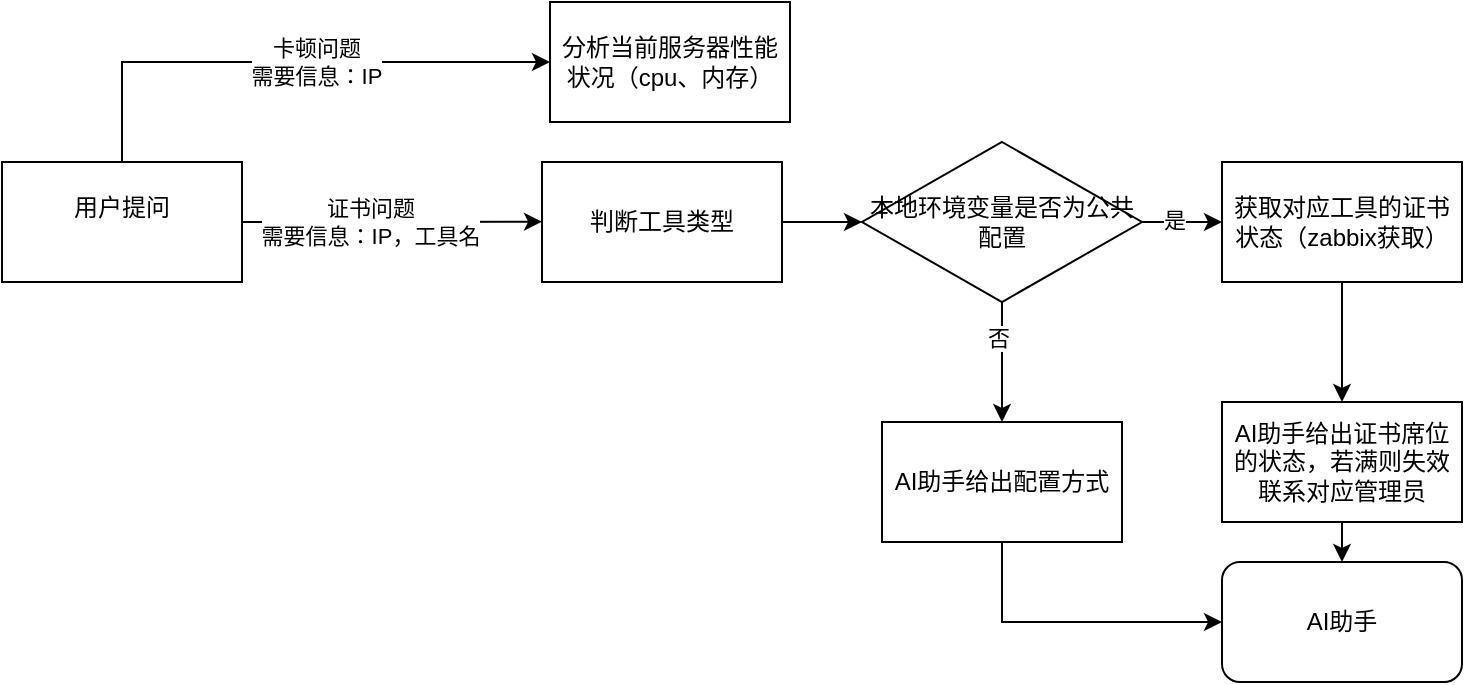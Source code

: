 <mxfile version="26.2.14">
  <diagram name="第 1 页" id="_3apzQWNts1fiMa5BOEU">
    <mxGraphModel dx="878" dy="382" grid="1" gridSize="10" guides="1" tooltips="1" connect="1" arrows="1" fold="1" page="1" pageScale="1" pageWidth="827" pageHeight="1169" math="0" shadow="0">
      <root>
        <mxCell id="0" />
        <mxCell id="1" parent="0" />
        <mxCell id="du3ij_6MLwKsIhkfcnGm-9" style="edgeStyle=orthogonalEdgeStyle;rounded=0;orthogonalLoop=1;jettySize=auto;html=1;exitX=0.5;exitY=0;exitDx=0;exitDy=0;entryX=0;entryY=0.5;entryDx=0;entryDy=0;" edge="1" parent="1" source="du3ij_6MLwKsIhkfcnGm-1" target="du3ij_6MLwKsIhkfcnGm-5">
          <mxGeometry relative="1" as="geometry" />
        </mxCell>
        <mxCell id="du3ij_6MLwKsIhkfcnGm-10" value="卡顿问题&lt;div&gt;需要信息：IP&lt;/div&gt;" style="edgeLabel;html=1;align=center;verticalAlign=middle;resizable=0;points=[];" vertex="1" connectable="0" parent="du3ij_6MLwKsIhkfcnGm-9">
          <mxGeometry x="0.112" relative="1" as="geometry">
            <mxPoint as="offset" />
          </mxGeometry>
        </mxCell>
        <mxCell id="du3ij_6MLwKsIhkfcnGm-14" style="edgeStyle=orthogonalEdgeStyle;rounded=0;orthogonalLoop=1;jettySize=auto;html=1;exitX=1;exitY=0.5;exitDx=0;exitDy=0;" edge="1" parent="1" source="du3ij_6MLwKsIhkfcnGm-1">
          <mxGeometry relative="1" as="geometry">
            <mxPoint x="290" y="149.81" as="targetPoint" />
          </mxGeometry>
        </mxCell>
        <mxCell id="du3ij_6MLwKsIhkfcnGm-15" value="证书问题&lt;div&gt;需要信息：IP，工具名&lt;/div&gt;" style="edgeLabel;html=1;align=center;verticalAlign=middle;resizable=0;points=[];" vertex="1" connectable="0" parent="du3ij_6MLwKsIhkfcnGm-14">
          <mxGeometry x="-0.152" relative="1" as="geometry">
            <mxPoint as="offset" />
          </mxGeometry>
        </mxCell>
        <mxCell id="du3ij_6MLwKsIhkfcnGm-1" value="用户提问&lt;div&gt;&lt;br&gt;&lt;/div&gt;" style="rounded=0;whiteSpace=wrap;html=1;" vertex="1" parent="1">
          <mxGeometry x="20" y="120" width="120" height="60" as="geometry" />
        </mxCell>
        <mxCell id="du3ij_6MLwKsIhkfcnGm-5" value="分析当前服务器性能状况（cpu、内存）" style="rounded=0;whiteSpace=wrap;html=1;" vertex="1" parent="1">
          <mxGeometry x="294" y="40" width="120" height="60" as="geometry" />
        </mxCell>
        <mxCell id="du3ij_6MLwKsIhkfcnGm-35" style="edgeStyle=orthogonalEdgeStyle;rounded=0;orthogonalLoop=1;jettySize=auto;html=1;exitX=1;exitY=0.5;exitDx=0;exitDy=0;entryX=0;entryY=0.5;entryDx=0;entryDy=0;" edge="1" parent="1" source="du3ij_6MLwKsIhkfcnGm-12" target="du3ij_6MLwKsIhkfcnGm-30">
          <mxGeometry relative="1" as="geometry" />
        </mxCell>
        <mxCell id="du3ij_6MLwKsIhkfcnGm-12" value="判断工具类型" style="rounded=0;whiteSpace=wrap;html=1;" vertex="1" parent="1">
          <mxGeometry x="290" y="120" width="120" height="60" as="geometry" />
        </mxCell>
        <mxCell id="du3ij_6MLwKsIhkfcnGm-24" style="edgeStyle=orthogonalEdgeStyle;rounded=0;orthogonalLoop=1;jettySize=auto;html=1;exitX=0.5;exitY=1;exitDx=0;exitDy=0;entryX=0.5;entryY=0;entryDx=0;entryDy=0;" edge="1" parent="1" source="du3ij_6MLwKsIhkfcnGm-30" target="du3ij_6MLwKsIhkfcnGm-22">
          <mxGeometry relative="1" as="geometry">
            <mxPoint x="540" y="170" as="sourcePoint" />
          </mxGeometry>
        </mxCell>
        <mxCell id="du3ij_6MLwKsIhkfcnGm-34" value="否" style="edgeLabel;html=1;align=center;verticalAlign=middle;resizable=0;points=[];" vertex="1" connectable="0" parent="du3ij_6MLwKsIhkfcnGm-24">
          <mxGeometry x="-0.405" y="-2" relative="1" as="geometry">
            <mxPoint as="offset" />
          </mxGeometry>
        </mxCell>
        <mxCell id="du3ij_6MLwKsIhkfcnGm-27" style="edgeStyle=orthogonalEdgeStyle;rounded=0;orthogonalLoop=1;jettySize=auto;html=1;exitX=0.5;exitY=1;exitDx=0;exitDy=0;entryX=0.5;entryY=0;entryDx=0;entryDy=0;" edge="1" parent="1" source="du3ij_6MLwKsIhkfcnGm-17" target="du3ij_6MLwKsIhkfcnGm-26">
          <mxGeometry relative="1" as="geometry" />
        </mxCell>
        <mxCell id="du3ij_6MLwKsIhkfcnGm-17" value="获取对应工具的证书状态（zabbix获取）" style="rounded=0;whiteSpace=wrap;html=1;" vertex="1" parent="1">
          <mxGeometry x="630" y="120" width="120" height="60" as="geometry" />
        </mxCell>
        <mxCell id="du3ij_6MLwKsIhkfcnGm-28" style="edgeStyle=orthogonalEdgeStyle;rounded=0;orthogonalLoop=1;jettySize=auto;html=1;exitX=0.5;exitY=1;exitDx=0;exitDy=0;entryX=0;entryY=0.5;entryDx=0;entryDy=0;" edge="1" parent="1" source="du3ij_6MLwKsIhkfcnGm-22" target="du3ij_6MLwKsIhkfcnGm-25">
          <mxGeometry relative="1" as="geometry" />
        </mxCell>
        <mxCell id="du3ij_6MLwKsIhkfcnGm-22" value="AI助手给出配置方式" style="rounded=0;whiteSpace=wrap;html=1;" vertex="1" parent="1">
          <mxGeometry x="460" y="250" width="120" height="60" as="geometry" />
        </mxCell>
        <mxCell id="du3ij_6MLwKsIhkfcnGm-25" value="AI助手" style="rounded=1;whiteSpace=wrap;html=1;" vertex="1" parent="1">
          <mxGeometry x="630" y="320" width="120" height="60" as="geometry" />
        </mxCell>
        <mxCell id="du3ij_6MLwKsIhkfcnGm-29" style="edgeStyle=orthogonalEdgeStyle;rounded=0;orthogonalLoop=1;jettySize=auto;html=1;exitX=0.5;exitY=1;exitDx=0;exitDy=0;entryX=0.5;entryY=0;entryDx=0;entryDy=0;" edge="1" parent="1" source="du3ij_6MLwKsIhkfcnGm-26" target="du3ij_6MLwKsIhkfcnGm-25">
          <mxGeometry relative="1" as="geometry" />
        </mxCell>
        <mxCell id="du3ij_6MLwKsIhkfcnGm-26" value="AI助手给出证书席位的状态，若满则失效联系对应管理员" style="rounded=0;whiteSpace=wrap;html=1;" vertex="1" parent="1">
          <mxGeometry x="630" y="240" width="120" height="60" as="geometry" />
        </mxCell>
        <mxCell id="du3ij_6MLwKsIhkfcnGm-32" style="edgeStyle=orthogonalEdgeStyle;rounded=0;orthogonalLoop=1;jettySize=auto;html=1;exitX=1;exitY=0.5;exitDx=0;exitDy=0;entryX=0;entryY=0.5;entryDx=0;entryDy=0;" edge="1" parent="1" source="du3ij_6MLwKsIhkfcnGm-30" target="du3ij_6MLwKsIhkfcnGm-17">
          <mxGeometry relative="1" as="geometry" />
        </mxCell>
        <mxCell id="du3ij_6MLwKsIhkfcnGm-33" value="是" style="edgeLabel;html=1;align=center;verticalAlign=middle;resizable=0;points=[];" vertex="1" connectable="0" parent="du3ij_6MLwKsIhkfcnGm-32">
          <mxGeometry x="-0.216" y="1" relative="1" as="geometry">
            <mxPoint as="offset" />
          </mxGeometry>
        </mxCell>
        <mxCell id="du3ij_6MLwKsIhkfcnGm-30" value="本地环境变量是否为公共配置" style="rhombus;whiteSpace=wrap;html=1;" vertex="1" parent="1">
          <mxGeometry x="450" y="110" width="140" height="80" as="geometry" />
        </mxCell>
      </root>
    </mxGraphModel>
  </diagram>
</mxfile>
